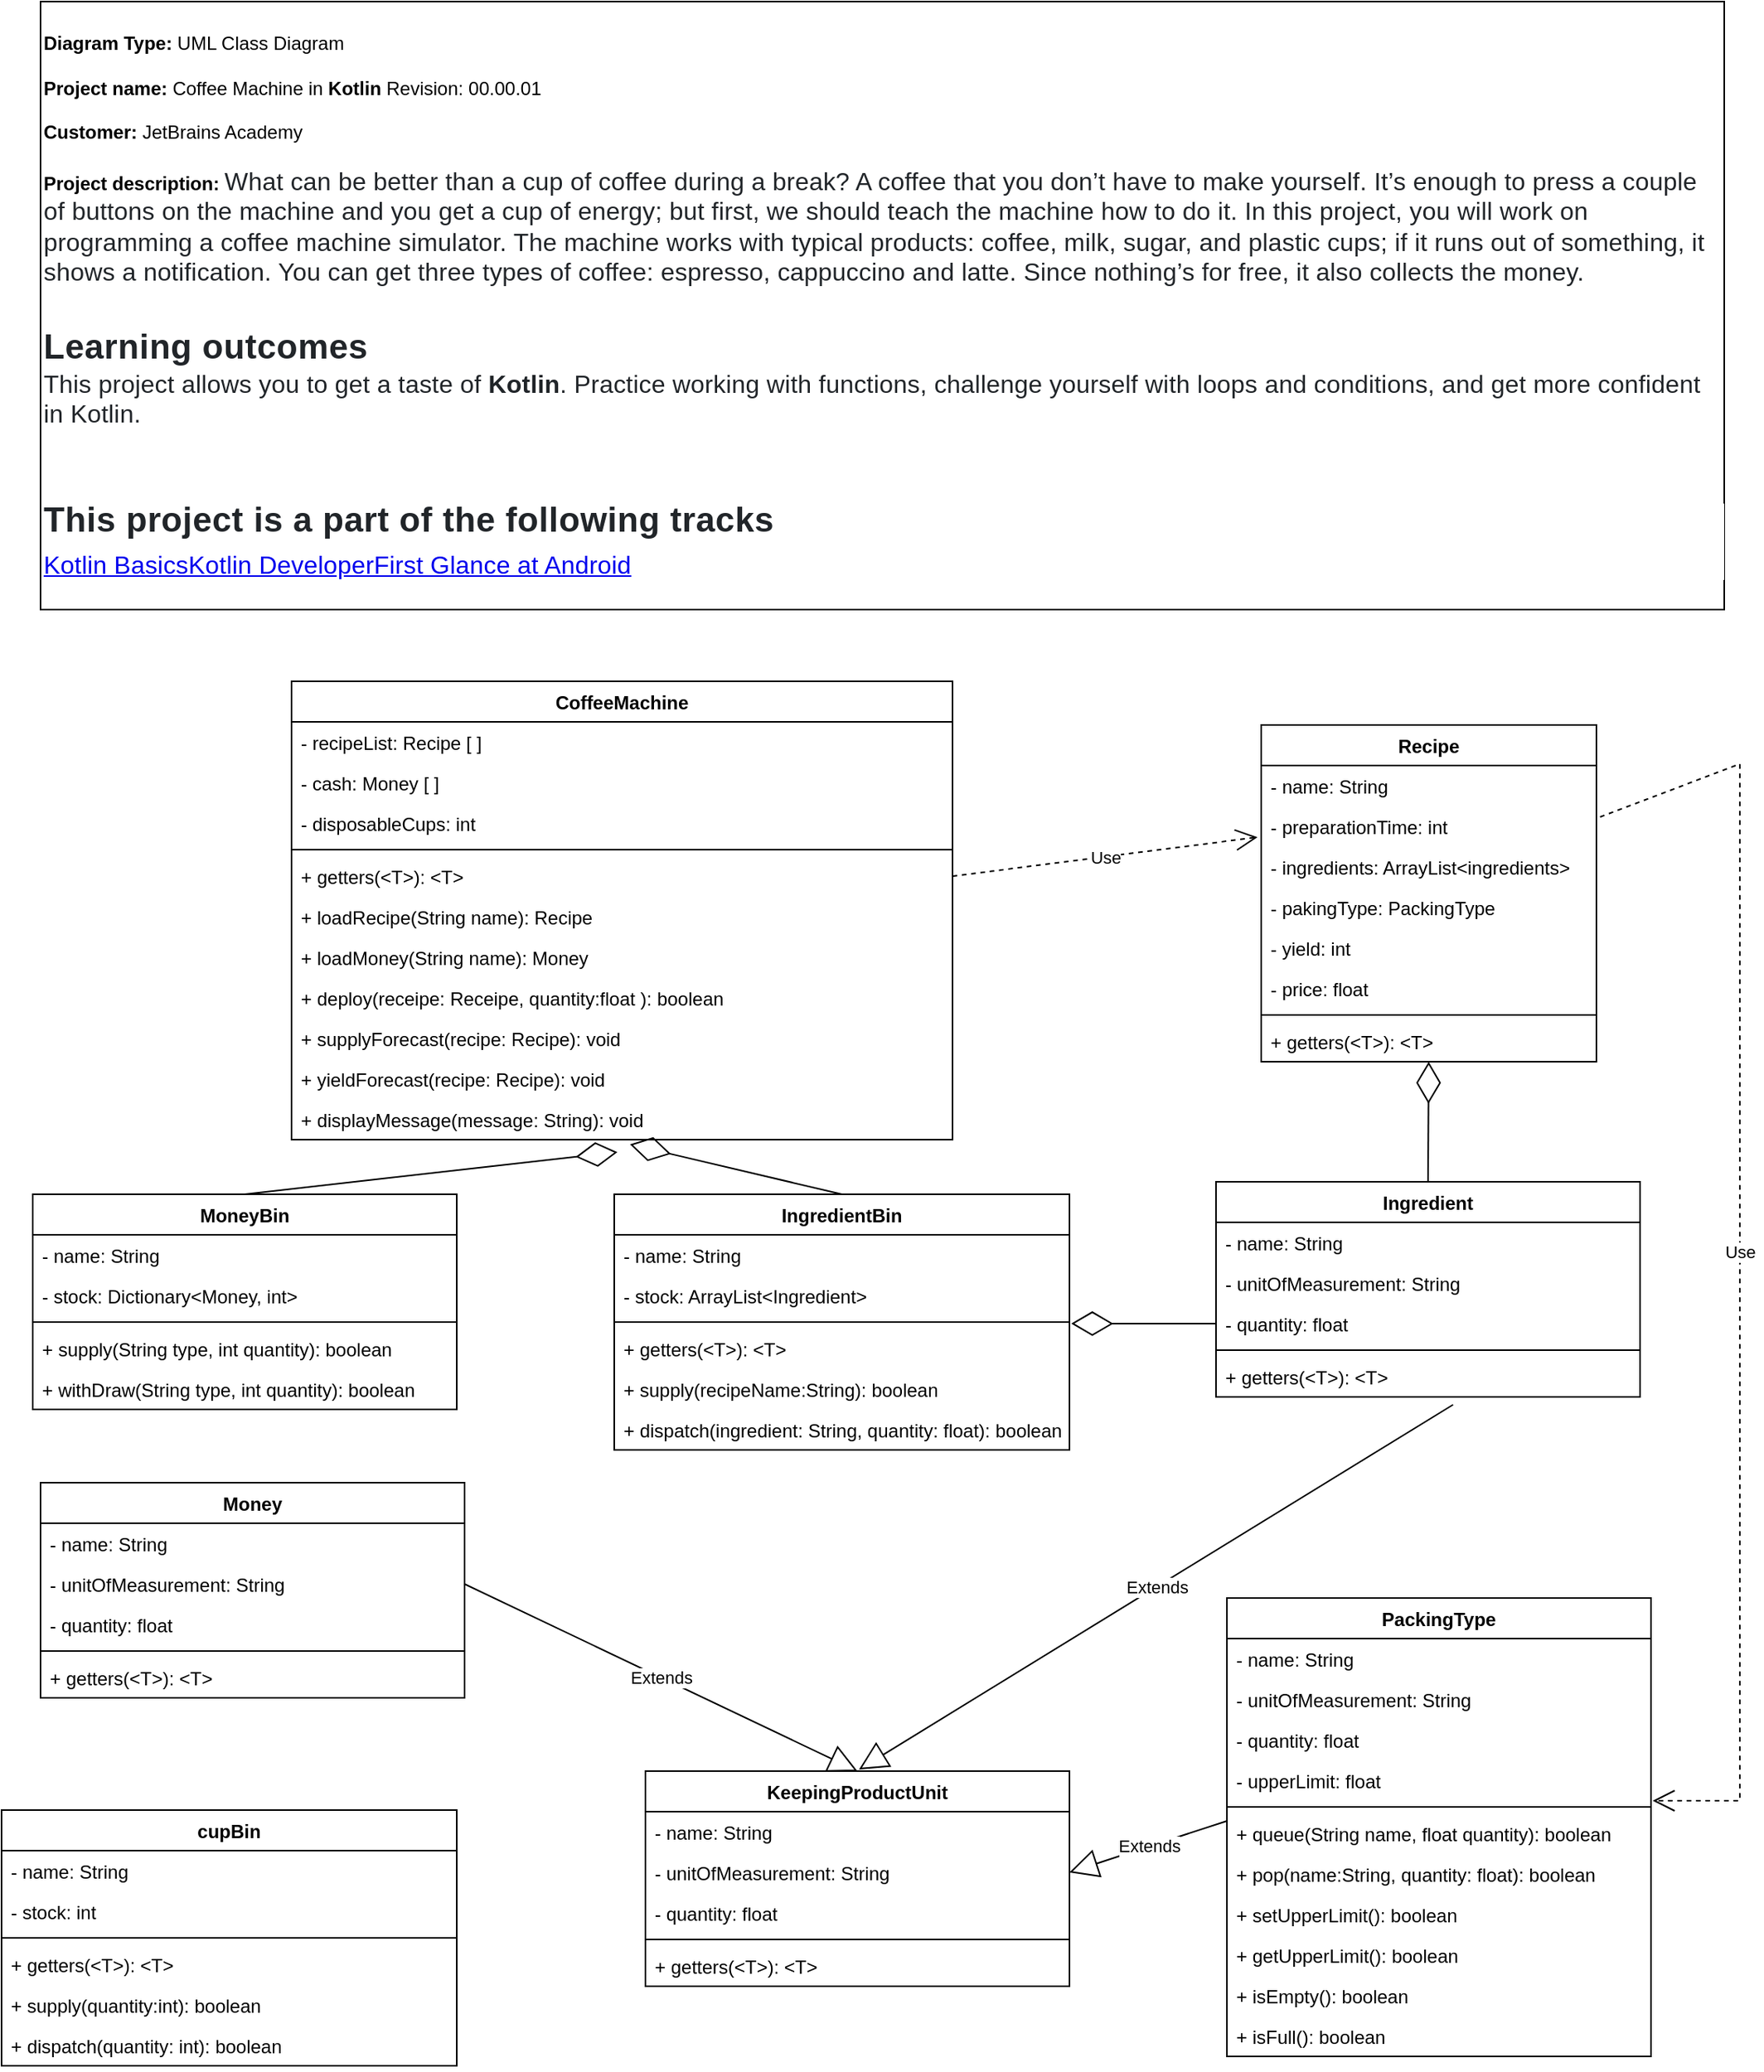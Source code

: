 <mxfile version="16.6.1" type="device"><diagram name="Page-1" id="6133507b-19e7-1e82-6fc7-422aa6c4b21f"><mxGraphModel dx="1259" dy="1346" grid="1" gridSize="10" guides="1" tooltips="1" connect="1" arrows="1" fold="1" page="1" pageScale="1" pageWidth="1169" pageHeight="827" background="none" math="0" shadow="0"><root><mxCell id="0"/><mxCell id="1" parent="0"/><mxCell id="ur2thL-w3JqMQENx__kk-53" value="&lt;b&gt;Diagram Type:&lt;/b&gt; UML Class Diagram&lt;br&gt;&lt;b&gt;&lt;br&gt;Project name:&lt;/b&gt; Coffee Machine in &lt;b&gt;Kotlin&lt;/b&gt; Revision: 00.00.01&lt;br&gt;&lt;b&gt;&lt;br&gt;Customer:&lt;/b&gt; JetBrains Academy&lt;br&gt;&lt;b&gt;&lt;br&gt;Project description:&lt;/b&gt;&amp;nbsp;&lt;span style=&quot;background-color: rgb(255 , 255 , 255) ; color: rgb(33 , 37 , 41) ; font-size: 16px ; letter-spacing: 0.1px&quot;&gt;What can be better than a cup of coffee during a break? A coffee that you don’t have to make yourself. It’s enough to press a couple of buttons on the machine and you get a cup of energy; but first, we should teach the machine how to do it. In this project, you will work on programming a coffee machine simulator. The machine works with typical products: coffee, milk, sugar, and plastic cups; if it runs out of something, it shows a notification. You can get three types of coffee: espresso, cappuccino and latte. Since nothing’s for free, it also collects the money.&lt;br&gt;&lt;/span&gt;&lt;span style=&quot;font-size: 1.375rem ; letter-spacing: 0.3px ; background-color: rgb(255 , 255 , 255) ; color: rgb(33 , 37 , 41)&quot;&gt;&lt;b&gt;&lt;br&gt;Learning outcomes&lt;/b&gt;&lt;br&gt;&lt;/span&gt;&lt;span style=&quot;background-color: rgb(255 , 255 , 255)&quot;&gt;&lt;font color=&quot;#212529&quot;&gt;&lt;span style=&quot;font-size: 16px ; letter-spacing: 0.1px&quot;&gt;This project allows you to get a taste of &lt;b&gt;Kotlin&lt;/b&gt;. Practice working with functions, challenge yourself with loops and conditions, and get more confident in Kotlin.&lt;/span&gt;&lt;/font&gt;&lt;br&gt;&lt;/span&gt;&lt;div class=&quot;mt-5&quot; style=&quot;box-sizing: border-box ; background-color: rgb(255 , 255 , 255) ; margin-top: 3rem&quot;&gt;&lt;h5 style=&quot;color: rgb(33 , 37 , 41) ; font-size: 1.375rem ; letter-spacing: 0.3px ; box-sizing: border-box ; margin-top: 0px ; margin-bottom: 0.5rem ; line-height: 1&quot;&gt;This project is a part of the following tracks&lt;/h5&gt;&lt;font color=&quot;#0000ee&quot;&gt;&lt;span style=&quot;font-size: 16px ; letter-spacing: 0.1px&quot;&gt;&lt;u&gt;Kotlin BasicsKotlin DeveloperFirst Glance at Android&lt;/u&gt;&lt;/span&gt;&lt;/font&gt;&lt;br&gt;&lt;/div&gt;" style="rounded=0;whiteSpace=wrap;html=1;align=left;" parent="1" vertex="1"><mxGeometry x="40" y="-790" width="1080" height="390" as="geometry"/></mxCell><mxCell id="b6dwfCRvh0anxF05M48p-6" value="Use" style="endArrow=open;endSize=12;dashed=1;html=1;rounded=0;entryX=-0.011;entryY=0.769;entryDx=0;entryDy=0;exitX=1;exitY=0.5;exitDx=0;exitDy=0;entryPerimeter=0;" parent="1" source="gwbo-L4YFVo5fOnofD6Y-2" target="j45a3ToNBQLJP9z2JNSP-15" edge="1"><mxGeometry width="160" relative="1" as="geometry"><mxPoint x="630" y="-331" as="sourcePoint"/><mxPoint x="640" y="-262" as="targetPoint"/></mxGeometry></mxCell><mxCell id="j45a3ToNBQLJP9z2JNSP-6" value="CoffeeMachine" style="swimlane;fontStyle=1;align=center;verticalAlign=top;childLayout=stackLayout;horizontal=1;startSize=26;horizontalStack=0;resizeParent=1;resizeParentMax=0;resizeLast=0;collapsible=1;marginBottom=0;" parent="1" vertex="1"><mxGeometry x="201" y="-354" width="424" height="294" as="geometry"/></mxCell><mxCell id="j45a3ToNBQLJP9z2JNSP-26" value="- recipeList: Recipe [ ]&#10;" style="text;strokeColor=none;fillColor=none;align=left;verticalAlign=top;spacingLeft=4;spacingRight=4;overflow=hidden;rotatable=0;points=[[0,0.5],[1,0.5]];portConstraint=eastwest;" parent="j45a3ToNBQLJP9z2JNSP-6" vertex="1"><mxGeometry y="26" width="424" height="26" as="geometry"/></mxCell><mxCell id="850Amda9sujDum_yE_YI-3" value="- cash: Money [ ]" style="text;strokeColor=none;fillColor=none;align=left;verticalAlign=top;spacingLeft=4;spacingRight=4;overflow=hidden;rotatable=0;points=[[0,0.5],[1,0.5]];portConstraint=eastwest;" parent="j45a3ToNBQLJP9z2JNSP-6" vertex="1"><mxGeometry y="52" width="424" height="26" as="geometry"/></mxCell><mxCell id="j45a3ToNBQLJP9z2JNSP-27" value="- disposableCups: int" style="text;strokeColor=none;fillColor=none;align=left;verticalAlign=top;spacingLeft=4;spacingRight=4;overflow=hidden;rotatable=0;points=[[0,0.5],[1,0.5]];portConstraint=eastwest;" parent="j45a3ToNBQLJP9z2JNSP-6" vertex="1"><mxGeometry y="78" width="424" height="26" as="geometry"/></mxCell><mxCell id="j45a3ToNBQLJP9z2JNSP-8" value="" style="line;strokeWidth=1;fillColor=none;align=left;verticalAlign=middle;spacingTop=-1;spacingLeft=3;spacingRight=3;rotatable=0;labelPosition=right;points=[];portConstraint=eastwest;" parent="j45a3ToNBQLJP9z2JNSP-6" vertex="1"><mxGeometry y="104" width="424" height="8" as="geometry"/></mxCell><mxCell id="gwbo-L4YFVo5fOnofD6Y-2" value="+ getters(&lt;T&gt;): &lt;T&gt;" style="text;strokeColor=none;fillColor=none;align=left;verticalAlign=top;spacingLeft=4;spacingRight=4;overflow=hidden;rotatable=0;points=[[0,0.5],[1,0.5]];portConstraint=eastwest;" parent="j45a3ToNBQLJP9z2JNSP-6" vertex="1"><mxGeometry y="112" width="424" height="26" as="geometry"/></mxCell><mxCell id="0l1O_k670PWa3_nQX-Y2-1" value="+ loadRecipe(String name): Recipe" style="text;strokeColor=none;fillColor=none;align=left;verticalAlign=top;spacingLeft=4;spacingRight=4;overflow=hidden;rotatable=0;points=[[0,0.5],[1,0.5]];portConstraint=eastwest;" parent="j45a3ToNBQLJP9z2JNSP-6" vertex="1"><mxGeometry y="138" width="424" height="26" as="geometry"/></mxCell><mxCell id="850Amda9sujDum_yE_YI-1" value="+ loadMoney(String name): Money" style="text;strokeColor=none;fillColor=none;align=left;verticalAlign=top;spacingLeft=4;spacingRight=4;overflow=hidden;rotatable=0;points=[[0,0.5],[1,0.5]];portConstraint=eastwest;" parent="j45a3ToNBQLJP9z2JNSP-6" vertex="1"><mxGeometry y="164" width="424" height="26" as="geometry"/></mxCell><mxCell id="j45a3ToNBQLJP9z2JNSP-13" value="+ deploy(receipe: Receipe, quantity:float ): boolean" style="text;strokeColor=none;fillColor=none;align=left;verticalAlign=top;spacingLeft=4;spacingRight=4;overflow=hidden;rotatable=0;points=[[0,0.5],[1,0.5]];portConstraint=eastwest;" parent="j45a3ToNBQLJP9z2JNSP-6" vertex="1"><mxGeometry y="190" width="424" height="26" as="geometry"/></mxCell><mxCell id="j45a3ToNBQLJP9z2JNSP-25" value="+ supplyForecast(recipe: Recipe): void" style="text;strokeColor=none;fillColor=none;align=left;verticalAlign=top;spacingLeft=4;spacingRight=4;overflow=hidden;rotatable=0;points=[[0,0.5],[1,0.5]];portConstraint=eastwest;" parent="j45a3ToNBQLJP9z2JNSP-6" vertex="1"><mxGeometry y="216" width="424" height="26" as="geometry"/></mxCell><mxCell id="gwbo-L4YFVo5fOnofD6Y-10" value="+ yieldForecast(recipe: Recipe): void" style="text;strokeColor=none;fillColor=none;align=left;verticalAlign=top;spacingLeft=4;spacingRight=4;overflow=hidden;rotatable=0;points=[[0,0.5],[1,0.5]];portConstraint=eastwest;" parent="j45a3ToNBQLJP9z2JNSP-6" vertex="1"><mxGeometry y="242" width="424" height="26" as="geometry"/></mxCell><mxCell id="j45a3ToNBQLJP9z2JNSP-89" value="+ displayMessage(message: String): void" style="text;strokeColor=none;fillColor=none;align=left;verticalAlign=top;spacingLeft=4;spacingRight=4;overflow=hidden;rotatable=0;points=[[0,0.5],[1,0.5]];portConstraint=eastwest;" parent="j45a3ToNBQLJP9z2JNSP-6" vertex="1"><mxGeometry y="268" width="424" height="26" as="geometry"/></mxCell><mxCell id="j45a3ToNBQLJP9z2JNSP-10" value="Recipe" style="swimlane;fontStyle=1;align=center;verticalAlign=top;childLayout=stackLayout;horizontal=1;startSize=26;horizontalStack=0;resizeParent=1;resizeParentMax=0;resizeLast=0;collapsible=1;marginBottom=0;" parent="1" vertex="1"><mxGeometry x="823" y="-326" width="215" height="216" as="geometry"/></mxCell><mxCell id="j45a3ToNBQLJP9z2JNSP-11" value="- name: String&#10;" style="text;strokeColor=none;fillColor=none;align=left;verticalAlign=top;spacingLeft=4;spacingRight=4;overflow=hidden;rotatable=0;points=[[0,0.5],[1,0.5]];portConstraint=eastwest;" parent="j45a3ToNBQLJP9z2JNSP-10" vertex="1"><mxGeometry y="26" width="215" height="26" as="geometry"/></mxCell><mxCell id="j45a3ToNBQLJP9z2JNSP-15" value="- preparationTime: int&#10;" style="text;strokeColor=none;fillColor=none;align=left;verticalAlign=top;spacingLeft=4;spacingRight=4;overflow=hidden;rotatable=0;points=[[0,0.5],[1,0.5]];portConstraint=eastwest;" parent="j45a3ToNBQLJP9z2JNSP-10" vertex="1"><mxGeometry y="52" width="215" height="26" as="geometry"/></mxCell><mxCell id="j45a3ToNBQLJP9z2JNSP-14" value="- ingredients: ArrayList&lt;ingredients&gt;&#10;" style="text;strokeColor=none;fillColor=none;align=left;verticalAlign=top;spacingLeft=4;spacingRight=4;overflow=hidden;rotatable=0;points=[[0,0.5],[1,0.5]];portConstraint=eastwest;" parent="j45a3ToNBQLJP9z2JNSP-10" vertex="1"><mxGeometry y="78" width="215" height="26" as="geometry"/></mxCell><mxCell id="j45a3ToNBQLJP9z2JNSP-24" value="- pakingType: PackingType" style="text;strokeColor=none;fillColor=none;align=left;verticalAlign=top;spacingLeft=4;spacingRight=4;overflow=hidden;rotatable=0;points=[[0,0.5],[1,0.5]];portConstraint=eastwest;" parent="j45a3ToNBQLJP9z2JNSP-10" vertex="1"><mxGeometry y="104" width="215" height="26" as="geometry"/></mxCell><mxCell id="gwbo-L4YFVo5fOnofD6Y-1" value="- yield: int" style="text;strokeColor=none;fillColor=none;align=left;verticalAlign=top;spacingLeft=4;spacingRight=4;overflow=hidden;rotatable=0;points=[[0,0.5],[1,0.5]];portConstraint=eastwest;" parent="j45a3ToNBQLJP9z2JNSP-10" vertex="1"><mxGeometry y="130" width="215" height="26" as="geometry"/></mxCell><mxCell id="850Amda9sujDum_yE_YI-2" value="- price: float" style="text;strokeColor=none;fillColor=none;align=left;verticalAlign=top;spacingLeft=4;spacingRight=4;overflow=hidden;rotatable=0;points=[[0,0.5],[1,0.5]];portConstraint=eastwest;" parent="j45a3ToNBQLJP9z2JNSP-10" vertex="1"><mxGeometry y="156" width="215" height="26" as="geometry"/></mxCell><mxCell id="j45a3ToNBQLJP9z2JNSP-12" value="" style="line;strokeWidth=1;fillColor=none;align=left;verticalAlign=middle;spacingTop=-1;spacingLeft=3;spacingRight=3;rotatable=0;labelPosition=right;points=[];portConstraint=eastwest;" parent="j45a3ToNBQLJP9z2JNSP-10" vertex="1"><mxGeometry y="182" width="215" height="8" as="geometry"/></mxCell><mxCell id="j45a3ToNBQLJP9z2JNSP-39" value="+ getters(&lt;T&gt;): &lt;T&gt;" style="text;strokeColor=none;fillColor=none;align=left;verticalAlign=top;spacingLeft=4;spacingRight=4;overflow=hidden;rotatable=0;points=[[0,0.5],[1,0.5]];portConstraint=eastwest;" parent="j45a3ToNBQLJP9z2JNSP-10" vertex="1"><mxGeometry y="190" width="215" height="26" as="geometry"/></mxCell><mxCell id="j45a3ToNBQLJP9z2JNSP-16" value="IngredientBin" style="swimlane;fontStyle=1;align=center;verticalAlign=top;childLayout=stackLayout;horizontal=1;startSize=26;horizontalStack=0;resizeParent=1;resizeParentMax=0;resizeLast=0;collapsible=1;marginBottom=0;" parent="1" vertex="1"><mxGeometry x="408" y="-25" width="292" height="164" as="geometry"/></mxCell><mxCell id="j45a3ToNBQLJP9z2JNSP-17" value="- name: String" style="text;strokeColor=none;fillColor=none;align=left;verticalAlign=top;spacingLeft=4;spacingRight=4;overflow=hidden;rotatable=0;points=[[0,0.5],[1,0.5]];portConstraint=eastwest;" parent="j45a3ToNBQLJP9z2JNSP-16" vertex="1"><mxGeometry y="26" width="292" height="26" as="geometry"/></mxCell><mxCell id="j45a3ToNBQLJP9z2JNSP-7" value="- stock: ArrayList&lt;Ingredient&gt;" style="text;strokeColor=none;fillColor=none;align=left;verticalAlign=top;spacingLeft=4;spacingRight=4;overflow=hidden;rotatable=0;points=[[0,0.5],[1,0.5]];portConstraint=eastwest;" parent="j45a3ToNBQLJP9z2JNSP-16" vertex="1"><mxGeometry y="52" width="292" height="26" as="geometry"/></mxCell><mxCell id="j45a3ToNBQLJP9z2JNSP-18" value="" style="line;strokeWidth=1;fillColor=none;align=left;verticalAlign=middle;spacingTop=-1;spacingLeft=3;spacingRight=3;rotatable=0;labelPosition=right;points=[];portConstraint=eastwest;" parent="j45a3ToNBQLJP9z2JNSP-16" vertex="1"><mxGeometry y="78" width="292" height="8" as="geometry"/></mxCell><mxCell id="gwbo-L4YFVo5fOnofD6Y-9" value="+ getters(&lt;T&gt;): &lt;T&gt;" style="text;strokeColor=none;fillColor=none;align=left;verticalAlign=top;spacingLeft=4;spacingRight=4;overflow=hidden;rotatable=0;points=[[0,0.5],[1,0.5]];portConstraint=eastwest;" parent="j45a3ToNBQLJP9z2JNSP-16" vertex="1"><mxGeometry y="86" width="292" height="26" as="geometry"/></mxCell><mxCell id="gwbo-L4YFVo5fOnofD6Y-7" value="+ supply(recipeName:String): boolean" style="text;strokeColor=none;fillColor=none;align=left;verticalAlign=top;spacingLeft=4;spacingRight=4;overflow=hidden;rotatable=0;points=[[0,0.5],[1,0.5]];portConstraint=eastwest;" parent="j45a3ToNBQLJP9z2JNSP-16" vertex="1"><mxGeometry y="112" width="292" height="26" as="geometry"/></mxCell><mxCell id="j45a3ToNBQLJP9z2JNSP-34" value="+ dispatch(ingredient: String, quantity: float): boolean" style="text;strokeColor=none;fillColor=none;align=left;verticalAlign=top;spacingLeft=4;spacingRight=4;overflow=hidden;rotatable=0;points=[[0,0.5],[1,0.5]];portConstraint=eastwest;" parent="j45a3ToNBQLJP9z2JNSP-16" vertex="1"><mxGeometry y="138" width="292" height="26" as="geometry"/></mxCell><mxCell id="j45a3ToNBQLJP9z2JNSP-23" value="" style="endArrow=diamondThin;endFill=0;endSize=24;html=1;rounded=0;exitX=0.5;exitY=0;exitDx=0;exitDy=0;entryX=0.512;entryY=1.115;entryDx=0;entryDy=0;entryPerimeter=0;" parent="1" source="j45a3ToNBQLJP9z2JNSP-16" target="j45a3ToNBQLJP9z2JNSP-89" edge="1"><mxGeometry width="160" relative="1" as="geometry"><mxPoint x="400" y="-190" as="sourcePoint"/><mxPoint x="440" y="-110" as="targetPoint"/></mxGeometry></mxCell><mxCell id="j45a3ToNBQLJP9z2JNSP-28" value="MoneyBin" style="swimlane;fontStyle=1;align=center;verticalAlign=top;childLayout=stackLayout;horizontal=1;startSize=26;horizontalStack=0;resizeParent=1;resizeParentMax=0;resizeLast=0;collapsible=1;marginBottom=0;" parent="1" vertex="1"><mxGeometry x="35" y="-25" width="272" height="138" as="geometry"/></mxCell><mxCell id="j45a3ToNBQLJP9z2JNSP-29" value="- name: String" style="text;strokeColor=none;fillColor=none;align=left;verticalAlign=top;spacingLeft=4;spacingRight=4;overflow=hidden;rotatable=0;points=[[0,0.5],[1,0.5]];portConstraint=eastwest;" parent="j45a3ToNBQLJP9z2JNSP-28" vertex="1"><mxGeometry y="26" width="272" height="26" as="geometry"/></mxCell><mxCell id="6BDBjYxnqBlmbO1aHxJn-8" value="- stock: Dictionary&lt;Money, int&gt;" style="text;strokeColor=none;fillColor=none;align=left;verticalAlign=top;spacingLeft=4;spacingRight=4;overflow=hidden;rotatable=0;points=[[0,0.5],[1,0.5]];portConstraint=eastwest;" parent="j45a3ToNBQLJP9z2JNSP-28" vertex="1"><mxGeometry y="52" width="272" height="26" as="geometry"/></mxCell><mxCell id="j45a3ToNBQLJP9z2JNSP-33" value="" style="line;strokeWidth=1;fillColor=none;align=left;verticalAlign=middle;spacingTop=-1;spacingLeft=3;spacingRight=3;rotatable=0;labelPosition=right;points=[];portConstraint=eastwest;" parent="j45a3ToNBQLJP9z2JNSP-28" vertex="1"><mxGeometry y="78" width="272" height="8" as="geometry"/></mxCell><mxCell id="j45a3ToNBQLJP9z2JNSP-36" value="+ supply(String type, int quantity): boolean" style="text;strokeColor=none;fillColor=none;align=left;verticalAlign=top;spacingLeft=4;spacingRight=4;overflow=hidden;rotatable=0;points=[[0,0.5],[1,0.5]];portConstraint=eastwest;" parent="j45a3ToNBQLJP9z2JNSP-28" vertex="1"><mxGeometry y="86" width="272" height="26" as="geometry"/></mxCell><mxCell id="j45a3ToNBQLJP9z2JNSP-41" value="+ withDraw(String type, int quantity): boolean" style="text;strokeColor=none;fillColor=none;align=left;verticalAlign=top;spacingLeft=4;spacingRight=4;overflow=hidden;rotatable=0;points=[[0,0.5],[1,0.5]];portConstraint=eastwest;" parent="j45a3ToNBQLJP9z2JNSP-28" vertex="1"><mxGeometry y="112" width="272" height="26" as="geometry"/></mxCell><mxCell id="j45a3ToNBQLJP9z2JNSP-40" value="" style="endArrow=diamondThin;endFill=0;endSize=24;html=1;rounded=0;exitX=0.5;exitY=0;exitDx=0;exitDy=0;entryX=0.493;entryY=1.308;entryDx=0;entryDy=0;entryPerimeter=0;" parent="1" source="j45a3ToNBQLJP9z2JNSP-28" target="j45a3ToNBQLJP9z2JNSP-89" edge="1"><mxGeometry width="160" relative="1" as="geometry"><mxPoint x="554" y="-15" as="sourcePoint"/><mxPoint x="370" y="-100" as="targetPoint"/></mxGeometry></mxCell><mxCell id="j45a3ToNBQLJP9z2JNSP-57" value="Ingredient" style="swimlane;fontStyle=1;align=center;verticalAlign=top;childLayout=stackLayout;horizontal=1;startSize=26;horizontalStack=0;resizeParent=1;resizeParentMax=0;resizeLast=0;collapsible=1;marginBottom=0;" parent="1" vertex="1"><mxGeometry x="794" y="-33" width="272" height="138" as="geometry"/></mxCell><mxCell id="j45a3ToNBQLJP9z2JNSP-58" value="- name: String" style="text;strokeColor=none;fillColor=none;align=left;verticalAlign=top;spacingLeft=4;spacingRight=4;overflow=hidden;rotatable=0;points=[[0,0.5],[1,0.5]];portConstraint=eastwest;" parent="j45a3ToNBQLJP9z2JNSP-57" vertex="1"><mxGeometry y="26" width="272" height="26" as="geometry"/></mxCell><mxCell id="j45a3ToNBQLJP9z2JNSP-59" value="- unitOfMeasurement: String" style="text;strokeColor=none;fillColor=none;align=left;verticalAlign=top;spacingLeft=4;spacingRight=4;overflow=hidden;rotatable=0;points=[[0,0.5],[1,0.5]];portConstraint=eastwest;" parent="j45a3ToNBQLJP9z2JNSP-57" vertex="1"><mxGeometry y="52" width="272" height="26" as="geometry"/></mxCell><mxCell id="j45a3ToNBQLJP9z2JNSP-60" value="- quantity: float" style="text;strokeColor=none;fillColor=none;align=left;verticalAlign=top;spacingLeft=4;spacingRight=4;overflow=hidden;rotatable=0;points=[[0,0.5],[1,0.5]];portConstraint=eastwest;" parent="j45a3ToNBQLJP9z2JNSP-57" vertex="1"><mxGeometry y="78" width="272" height="26" as="geometry"/></mxCell><mxCell id="j45a3ToNBQLJP9z2JNSP-62" value="" style="line;strokeWidth=1;fillColor=none;align=left;verticalAlign=middle;spacingTop=-1;spacingLeft=3;spacingRight=3;rotatable=0;labelPosition=right;points=[];portConstraint=eastwest;" parent="j45a3ToNBQLJP9z2JNSP-57" vertex="1"><mxGeometry y="104" width="272" height="8" as="geometry"/></mxCell><mxCell id="6BDBjYxnqBlmbO1aHxJn-17" value="+ getters(&lt;T&gt;): &lt;T&gt;" style="text;strokeColor=none;fillColor=none;align=left;verticalAlign=top;spacingLeft=4;spacingRight=4;overflow=hidden;rotatable=0;points=[[0,0.5],[1,0.5]];portConstraint=eastwest;" parent="j45a3ToNBQLJP9z2JNSP-57" vertex="1"><mxGeometry y="112" width="272" height="26" as="geometry"/></mxCell><mxCell id="j45a3ToNBQLJP9z2JNSP-65" value="" style="endArrow=diamondThin;endFill=0;endSize=24;html=1;rounded=0;exitX=0.5;exitY=0;exitDx=0;exitDy=0;" parent="1" source="j45a3ToNBQLJP9z2JNSP-57" target="j45a3ToNBQLJP9z2JNSP-39" edge="1"><mxGeometry width="160" relative="1" as="geometry"><mxPoint x="870" y="-40" as="sourcePoint"/><mxPoint x="399.04" y="-147.998" as="targetPoint"/></mxGeometry></mxCell><mxCell id="j45a3ToNBQLJP9z2JNSP-71" value="Extends" style="endArrow=block;endSize=16;endFill=0;html=1;rounded=0;entryX=0.5;entryY=0;entryDx=0;entryDy=0;exitX=0.559;exitY=1.192;exitDx=0;exitDy=0;exitPerimeter=0;" parent="1" source="6BDBjYxnqBlmbO1aHxJn-17" edge="1"><mxGeometry width="160" relative="1" as="geometry"><mxPoint x="946.048" y="133.002" as="sourcePoint"/><mxPoint x="565" y="344" as="targetPoint"/></mxGeometry></mxCell><mxCell id="j45a3ToNBQLJP9z2JNSP-73" value="PackingType" style="swimlane;fontStyle=1;align=center;verticalAlign=top;childLayout=stackLayout;horizontal=1;startSize=26;horizontalStack=0;resizeParent=1;resizeParentMax=0;resizeLast=0;collapsible=1;marginBottom=0;" parent="1" vertex="1"><mxGeometry x="801" y="234" width="272" height="294" as="geometry"/></mxCell><mxCell id="j45a3ToNBQLJP9z2JNSP-74" value="- name: String" style="text;strokeColor=none;fillColor=none;align=left;verticalAlign=top;spacingLeft=4;spacingRight=4;overflow=hidden;rotatable=0;points=[[0,0.5],[1,0.5]];portConstraint=eastwest;" parent="j45a3ToNBQLJP9z2JNSP-73" vertex="1"><mxGeometry y="26" width="272" height="26" as="geometry"/></mxCell><mxCell id="j45a3ToNBQLJP9z2JNSP-75" value="- unitOfMeasurement: String" style="text;strokeColor=none;fillColor=none;align=left;verticalAlign=top;spacingLeft=4;spacingRight=4;overflow=hidden;rotatable=0;points=[[0,0.5],[1,0.5]];portConstraint=eastwest;" parent="j45a3ToNBQLJP9z2JNSP-73" vertex="1"><mxGeometry y="52" width="272" height="26" as="geometry"/></mxCell><mxCell id="j45a3ToNBQLJP9z2JNSP-76" value="- quantity: float" style="text;strokeColor=none;fillColor=none;align=left;verticalAlign=top;spacingLeft=4;spacingRight=4;overflow=hidden;rotatable=0;points=[[0,0.5],[1,0.5]];portConstraint=eastwest;" parent="j45a3ToNBQLJP9z2JNSP-73" vertex="1"><mxGeometry y="78" width="272" height="26" as="geometry"/></mxCell><mxCell id="j45a3ToNBQLJP9z2JNSP-83" value="- upperLimit: float" style="text;strokeColor=none;fillColor=none;align=left;verticalAlign=top;spacingLeft=4;spacingRight=4;overflow=hidden;rotatable=0;points=[[0,0.5],[1,0.5]];portConstraint=eastwest;" parent="j45a3ToNBQLJP9z2JNSP-73" vertex="1"><mxGeometry y="104" width="272" height="26" as="geometry"/></mxCell><mxCell id="j45a3ToNBQLJP9z2JNSP-78" value="" style="line;strokeWidth=1;fillColor=none;align=left;verticalAlign=middle;spacingTop=-1;spacingLeft=3;spacingRight=3;rotatable=0;labelPosition=right;points=[];portConstraint=eastwest;" parent="j45a3ToNBQLJP9z2JNSP-73" vertex="1"><mxGeometry y="130" width="272" height="8" as="geometry"/></mxCell><mxCell id="j45a3ToNBQLJP9z2JNSP-79" value="+ queue(String name, float quantity): boolean" style="text;strokeColor=none;fillColor=none;align=left;verticalAlign=top;spacingLeft=4;spacingRight=4;overflow=hidden;rotatable=0;points=[[0,0.5],[1,0.5]];portConstraint=eastwest;" parent="j45a3ToNBQLJP9z2JNSP-73" vertex="1"><mxGeometry y="138" width="272" height="26" as="geometry"/></mxCell><mxCell id="j45a3ToNBQLJP9z2JNSP-80" value="+ pop(name:String, quantity: float): boolean" style="text;strokeColor=none;fillColor=none;align=left;verticalAlign=top;spacingLeft=4;spacingRight=4;overflow=hidden;rotatable=0;points=[[0,0.5],[1,0.5]];portConstraint=eastwest;" parent="j45a3ToNBQLJP9z2JNSP-73" vertex="1"><mxGeometry y="164" width="272" height="26" as="geometry"/></mxCell><mxCell id="j45a3ToNBQLJP9z2JNSP-86" value="+ setUpperLimit(): boolean" style="text;strokeColor=none;fillColor=none;align=left;verticalAlign=top;spacingLeft=4;spacingRight=4;overflow=hidden;rotatable=0;points=[[0,0.5],[1,0.5]];portConstraint=eastwest;" parent="j45a3ToNBQLJP9z2JNSP-73" vertex="1"><mxGeometry y="190" width="272" height="26" as="geometry"/></mxCell><mxCell id="j45a3ToNBQLJP9z2JNSP-84" value="+ getUpperLimit(): boolean" style="text;strokeColor=none;fillColor=none;align=left;verticalAlign=top;spacingLeft=4;spacingRight=4;overflow=hidden;rotatable=0;points=[[0,0.5],[1,0.5]];portConstraint=eastwest;" parent="j45a3ToNBQLJP9z2JNSP-73" vertex="1"><mxGeometry y="216" width="272" height="26" as="geometry"/></mxCell><mxCell id="j45a3ToNBQLJP9z2JNSP-81" value="+ isEmpty(): boolean" style="text;strokeColor=none;fillColor=none;align=left;verticalAlign=top;spacingLeft=4;spacingRight=4;overflow=hidden;rotatable=0;points=[[0,0.5],[1,0.5]];portConstraint=eastwest;" parent="j45a3ToNBQLJP9z2JNSP-73" vertex="1"><mxGeometry y="242" width="272" height="26" as="geometry"/></mxCell><mxCell id="j45a3ToNBQLJP9z2JNSP-82" value="+ isFull(): boolean" style="text;strokeColor=none;fillColor=none;align=left;verticalAlign=top;spacingLeft=4;spacingRight=4;overflow=hidden;rotatable=0;points=[[0,0.5],[1,0.5]];portConstraint=eastwest;" parent="j45a3ToNBQLJP9z2JNSP-73" vertex="1"><mxGeometry y="268" width="272" height="26" as="geometry"/></mxCell><mxCell id="j45a3ToNBQLJP9z2JNSP-87" value="Extends" style="endArrow=block;endSize=16;endFill=0;html=1;rounded=0;entryX=1;entryY=0.5;entryDx=0;entryDy=0;exitX=0;exitY=0.192;exitDx=0;exitDy=0;exitPerimeter=0;" parent="1" source="j45a3ToNBQLJP9z2JNSP-79" target="6BDBjYxnqBlmbO1aHxJn-22" edge="1"><mxGeometry width="160" relative="1" as="geometry"><mxPoint x="956.048" y="177.002" as="sourcePoint"/><mxPoint x="660" y="414" as="targetPoint"/></mxGeometry></mxCell><mxCell id="j45a3ToNBQLJP9z2JNSP-88" value="Use" style="endArrow=open;endSize=12;dashed=1;html=1;rounded=0;exitX=1.011;exitY=0.269;exitDx=0;exitDy=0;exitPerimeter=0;entryX=1.004;entryY=1;entryDx=0;entryDy=0;entryPerimeter=0;" parent="1" source="j45a3ToNBQLJP9z2JNSP-15" target="j45a3ToNBQLJP9z2JNSP-83" edge="1"><mxGeometry width="160" relative="1" as="geometry"><mxPoint x="476" y="-275" as="sourcePoint"/><mxPoint x="1110" y="90" as="targetPoint"/><Array as="points"><mxPoint x="1130" y="-301"/><mxPoint x="1130" y="364"/></Array></mxGeometry></mxCell><mxCell id="gwbo-L4YFVo5fOnofD6Y-6" value="" style="endArrow=diamondThin;endFill=0;endSize=24;html=1;rounded=0;exitX=0;exitY=0.5;exitDx=0;exitDy=0;entryX=1.004;entryY=1.192;entryDx=0;entryDy=0;entryPerimeter=0;" parent="1" source="j45a3ToNBQLJP9z2JNSP-60" target="j45a3ToNBQLJP9z2JNSP-7" edge="1"><mxGeometry width="160" relative="1" as="geometry"><mxPoint x="940" y="-15" as="sourcePoint"/><mxPoint x="940.459" y="-160" as="targetPoint"/></mxGeometry></mxCell><mxCell id="6BDBjYxnqBlmbO1aHxJn-1" value="cupBin" style="swimlane;fontStyle=1;align=center;verticalAlign=top;childLayout=stackLayout;horizontal=1;startSize=26;horizontalStack=0;resizeParent=1;resizeParentMax=0;resizeLast=0;collapsible=1;marginBottom=0;" parent="1" vertex="1"><mxGeometry x="15" y="370" width="292" height="164" as="geometry"/></mxCell><mxCell id="6BDBjYxnqBlmbO1aHxJn-2" value="- name: String" style="text;strokeColor=none;fillColor=none;align=left;verticalAlign=top;spacingLeft=4;spacingRight=4;overflow=hidden;rotatable=0;points=[[0,0.5],[1,0.5]];portConstraint=eastwest;" parent="6BDBjYxnqBlmbO1aHxJn-1" vertex="1"><mxGeometry y="26" width="292" height="26" as="geometry"/></mxCell><mxCell id="6BDBjYxnqBlmbO1aHxJn-3" value="- stock: int" style="text;strokeColor=none;fillColor=none;align=left;verticalAlign=top;spacingLeft=4;spacingRight=4;overflow=hidden;rotatable=0;points=[[0,0.5],[1,0.5]];portConstraint=eastwest;" parent="6BDBjYxnqBlmbO1aHxJn-1" vertex="1"><mxGeometry y="52" width="292" height="26" as="geometry"/></mxCell><mxCell id="6BDBjYxnqBlmbO1aHxJn-4" value="" style="line;strokeWidth=1;fillColor=none;align=left;verticalAlign=middle;spacingTop=-1;spacingLeft=3;spacingRight=3;rotatable=0;labelPosition=right;points=[];portConstraint=eastwest;" parent="6BDBjYxnqBlmbO1aHxJn-1" vertex="1"><mxGeometry y="78" width="292" height="8" as="geometry"/></mxCell><mxCell id="6BDBjYxnqBlmbO1aHxJn-5" value="+ getters(&lt;T&gt;): &lt;T&gt;" style="text;strokeColor=none;fillColor=none;align=left;verticalAlign=top;spacingLeft=4;spacingRight=4;overflow=hidden;rotatable=0;points=[[0,0.5],[1,0.5]];portConstraint=eastwest;" parent="6BDBjYxnqBlmbO1aHxJn-1" vertex="1"><mxGeometry y="86" width="292" height="26" as="geometry"/></mxCell><mxCell id="6BDBjYxnqBlmbO1aHxJn-6" value="+ supply(quantity:int): boolean" style="text;strokeColor=none;fillColor=none;align=left;verticalAlign=top;spacingLeft=4;spacingRight=4;overflow=hidden;rotatable=0;points=[[0,0.5],[1,0.5]];portConstraint=eastwest;" parent="6BDBjYxnqBlmbO1aHxJn-1" vertex="1"><mxGeometry y="112" width="292" height="26" as="geometry"/></mxCell><mxCell id="6BDBjYxnqBlmbO1aHxJn-7" value="+ dispatch(quantity: int): boolean" style="text;strokeColor=none;fillColor=none;align=left;verticalAlign=top;spacingLeft=4;spacingRight=4;overflow=hidden;rotatable=0;points=[[0,0.5],[1,0.5]];portConstraint=eastwest;" parent="6BDBjYxnqBlmbO1aHxJn-1" vertex="1"><mxGeometry y="138" width="292" height="26" as="geometry"/></mxCell><mxCell id="6BDBjYxnqBlmbO1aHxJn-9" value="Money" style="swimlane;fontStyle=1;align=center;verticalAlign=top;childLayout=stackLayout;horizontal=1;startSize=26;horizontalStack=0;resizeParent=1;resizeParentMax=0;resizeLast=0;collapsible=1;marginBottom=0;" parent="1" vertex="1"><mxGeometry x="40" y="160" width="272" height="138" as="geometry"/></mxCell><mxCell id="6BDBjYxnqBlmbO1aHxJn-10" value="- name: String" style="text;strokeColor=none;fillColor=none;align=left;verticalAlign=top;spacingLeft=4;spacingRight=4;overflow=hidden;rotatable=0;points=[[0,0.5],[1,0.5]];portConstraint=eastwest;" parent="6BDBjYxnqBlmbO1aHxJn-9" vertex="1"><mxGeometry y="26" width="272" height="26" as="geometry"/></mxCell><mxCell id="6BDBjYxnqBlmbO1aHxJn-11" value="- unitOfMeasurement: String" style="text;strokeColor=none;fillColor=none;align=left;verticalAlign=top;spacingLeft=4;spacingRight=4;overflow=hidden;rotatable=0;points=[[0,0.5],[1,0.5]];portConstraint=eastwest;" parent="6BDBjYxnqBlmbO1aHxJn-9" vertex="1"><mxGeometry y="52" width="272" height="26" as="geometry"/></mxCell><mxCell id="6BDBjYxnqBlmbO1aHxJn-12" value="- quantity: float" style="text;strokeColor=none;fillColor=none;align=left;verticalAlign=top;spacingLeft=4;spacingRight=4;overflow=hidden;rotatable=0;points=[[0,0.5],[1,0.5]];portConstraint=eastwest;" parent="6BDBjYxnqBlmbO1aHxJn-9" vertex="1"><mxGeometry y="78" width="272" height="26" as="geometry"/></mxCell><mxCell id="6BDBjYxnqBlmbO1aHxJn-13" value="" style="line;strokeWidth=1;fillColor=none;align=left;verticalAlign=middle;spacingTop=-1;spacingLeft=3;spacingRight=3;rotatable=0;labelPosition=right;points=[];portConstraint=eastwest;" parent="6BDBjYxnqBlmbO1aHxJn-9" vertex="1"><mxGeometry y="104" width="272" height="8" as="geometry"/></mxCell><mxCell id="6BDBjYxnqBlmbO1aHxJn-16" value="+ getters(&lt;T&gt;): &lt;T&gt;" style="text;strokeColor=none;fillColor=none;align=left;verticalAlign=top;spacingLeft=4;spacingRight=4;overflow=hidden;rotatable=0;points=[[0,0.5],[1,0.5]];portConstraint=eastwest;" parent="6BDBjYxnqBlmbO1aHxJn-9" vertex="1"><mxGeometry y="112" width="272" height="26" as="geometry"/></mxCell><mxCell id="6BDBjYxnqBlmbO1aHxJn-18" value="Extends" style="endArrow=block;endSize=16;endFill=0;html=1;rounded=0;exitX=1;exitY=0.5;exitDx=0;exitDy=0;entryX=0.5;entryY=0;entryDx=0;entryDy=0;" parent="1" source="6BDBjYxnqBlmbO1aHxJn-11" target="6BDBjYxnqBlmbO1aHxJn-20" edge="1"><mxGeometry width="160" relative="1" as="geometry"><mxPoint x="956.048" y="119.992" as="sourcePoint"/><mxPoint x="560" y="340" as="targetPoint"/></mxGeometry></mxCell><mxCell id="6BDBjYxnqBlmbO1aHxJn-20" value="KeepingProductUnit" style="swimlane;fontStyle=1;align=center;verticalAlign=top;childLayout=stackLayout;horizontal=1;startSize=26;horizontalStack=0;resizeParent=1;resizeParentMax=0;resizeLast=0;collapsible=1;marginBottom=0;" parent="1" vertex="1"><mxGeometry x="428" y="345" width="272" height="138" as="geometry"/></mxCell><mxCell id="6BDBjYxnqBlmbO1aHxJn-21" value="- name: String" style="text;strokeColor=none;fillColor=none;align=left;verticalAlign=top;spacingLeft=4;spacingRight=4;overflow=hidden;rotatable=0;points=[[0,0.5],[1,0.5]];portConstraint=eastwest;" parent="6BDBjYxnqBlmbO1aHxJn-20" vertex="1"><mxGeometry y="26" width="272" height="26" as="geometry"/></mxCell><mxCell id="6BDBjYxnqBlmbO1aHxJn-22" value="- unitOfMeasurement: String" style="text;strokeColor=none;fillColor=none;align=left;verticalAlign=top;spacingLeft=4;spacingRight=4;overflow=hidden;rotatable=0;points=[[0,0.5],[1,0.5]];portConstraint=eastwest;" parent="6BDBjYxnqBlmbO1aHxJn-20" vertex="1"><mxGeometry y="52" width="272" height="26" as="geometry"/></mxCell><mxCell id="6BDBjYxnqBlmbO1aHxJn-23" value="- quantity: float" style="text;strokeColor=none;fillColor=none;align=left;verticalAlign=top;spacingLeft=4;spacingRight=4;overflow=hidden;rotatable=0;points=[[0,0.5],[1,0.5]];portConstraint=eastwest;" parent="6BDBjYxnqBlmbO1aHxJn-20" vertex="1"><mxGeometry y="78" width="272" height="26" as="geometry"/></mxCell><mxCell id="6BDBjYxnqBlmbO1aHxJn-24" value="" style="line;strokeWidth=1;fillColor=none;align=left;verticalAlign=middle;spacingTop=-1;spacingLeft=3;spacingRight=3;rotatable=0;labelPosition=right;points=[];portConstraint=eastwest;" parent="6BDBjYxnqBlmbO1aHxJn-20" vertex="1"><mxGeometry y="104" width="272" height="8" as="geometry"/></mxCell><mxCell id="6BDBjYxnqBlmbO1aHxJn-25" value="+ getters(&lt;T&gt;): &lt;T&gt;" style="text;strokeColor=none;fillColor=none;align=left;verticalAlign=top;spacingLeft=4;spacingRight=4;overflow=hidden;rotatable=0;points=[[0,0.5],[1,0.5]];portConstraint=eastwest;" parent="6BDBjYxnqBlmbO1aHxJn-20" vertex="1"><mxGeometry y="112" width="272" height="26" as="geometry"/></mxCell></root></mxGraphModel></diagram></mxfile>